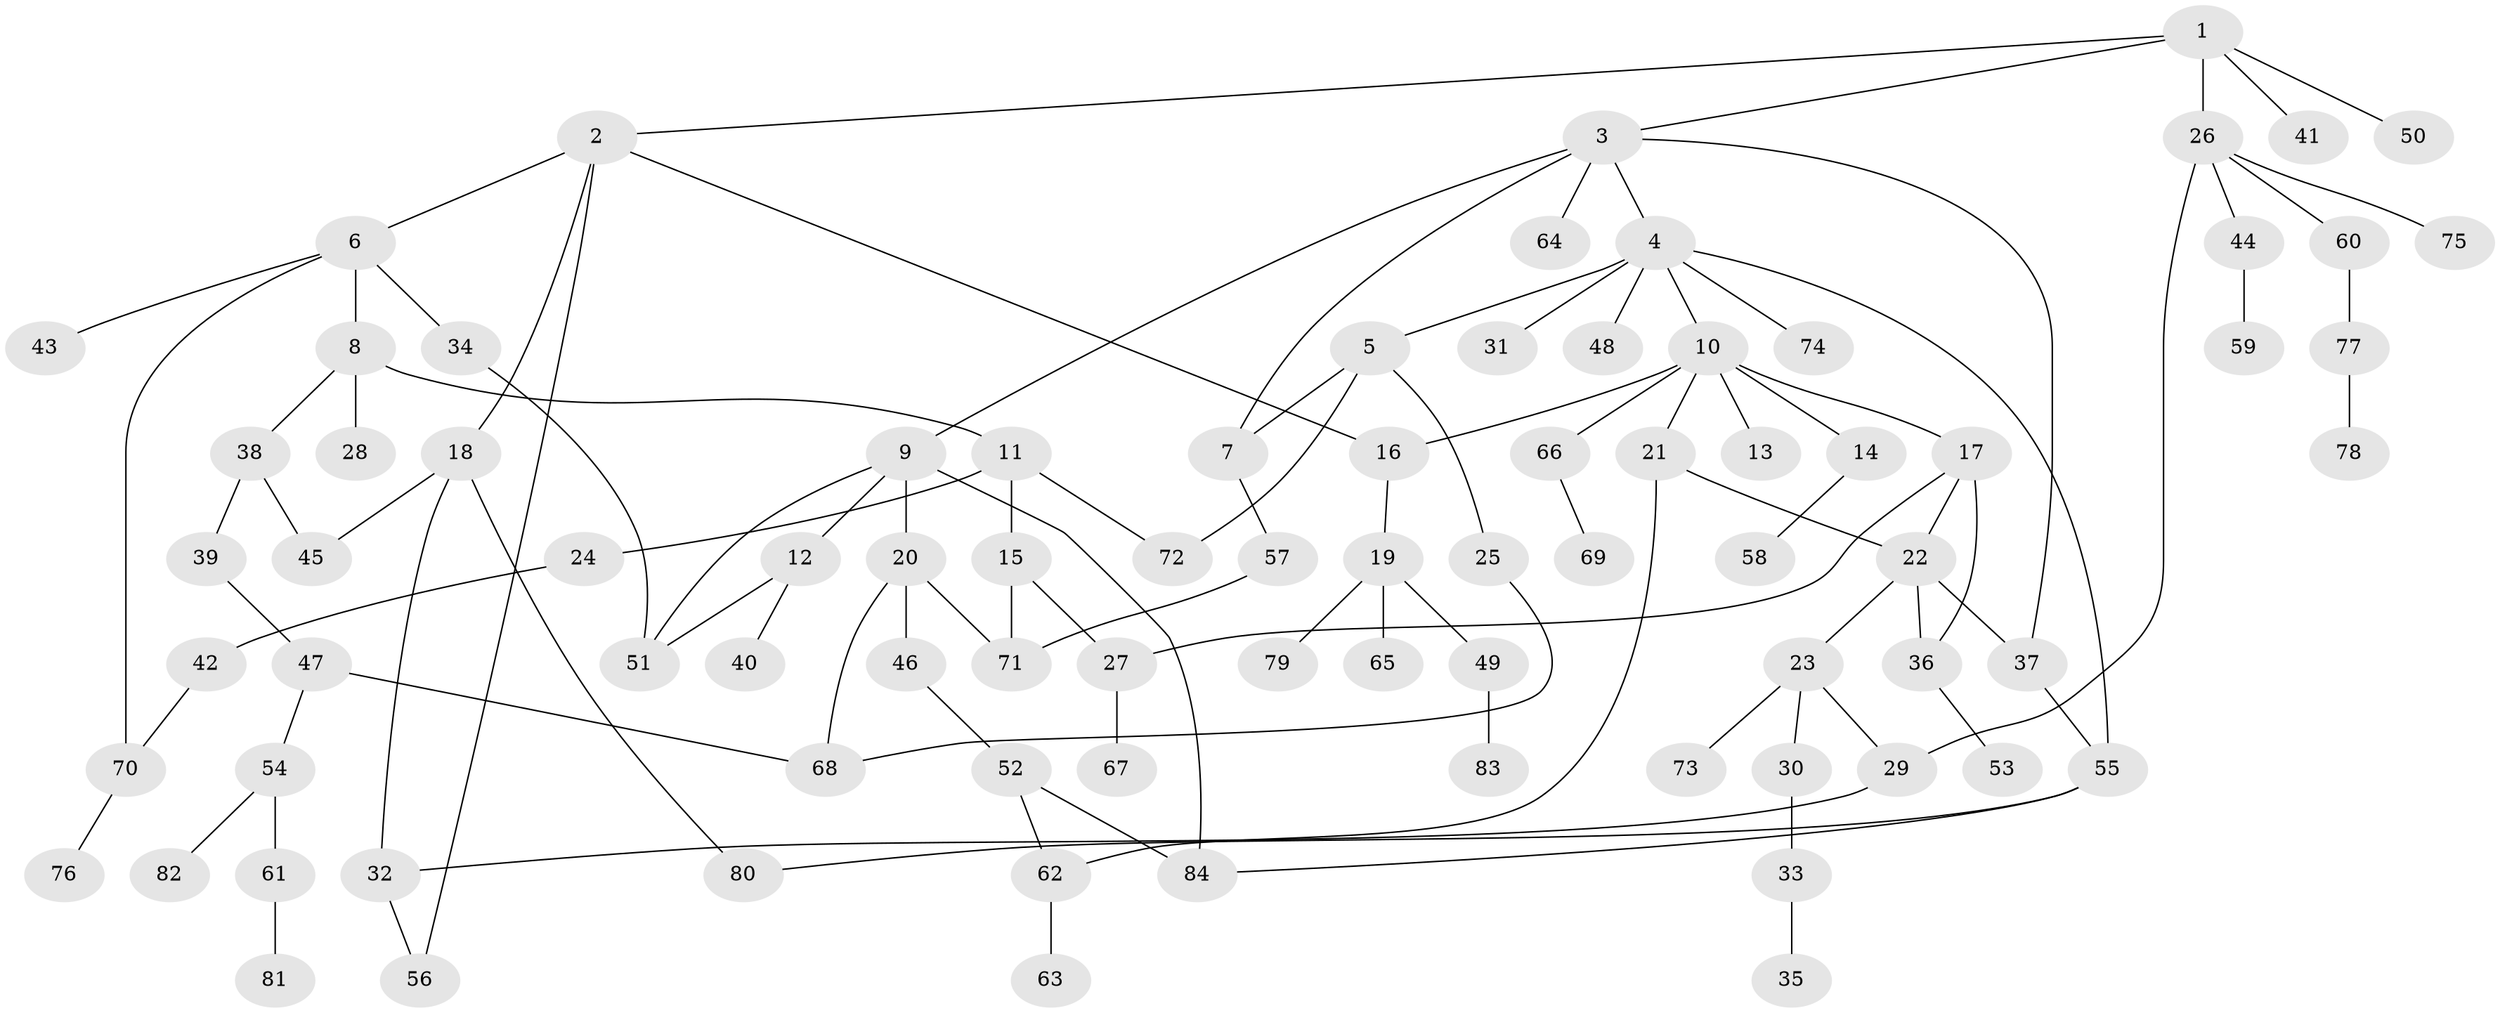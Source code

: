 // Generated by graph-tools (version 1.1) at 2025/25/03/09/25 03:25:35]
// undirected, 84 vertices, 106 edges
graph export_dot {
graph [start="1"]
  node [color=gray90,style=filled];
  1;
  2;
  3;
  4;
  5;
  6;
  7;
  8;
  9;
  10;
  11;
  12;
  13;
  14;
  15;
  16;
  17;
  18;
  19;
  20;
  21;
  22;
  23;
  24;
  25;
  26;
  27;
  28;
  29;
  30;
  31;
  32;
  33;
  34;
  35;
  36;
  37;
  38;
  39;
  40;
  41;
  42;
  43;
  44;
  45;
  46;
  47;
  48;
  49;
  50;
  51;
  52;
  53;
  54;
  55;
  56;
  57;
  58;
  59;
  60;
  61;
  62;
  63;
  64;
  65;
  66;
  67;
  68;
  69;
  70;
  71;
  72;
  73;
  74;
  75;
  76;
  77;
  78;
  79;
  80;
  81;
  82;
  83;
  84;
  1 -- 2;
  1 -- 3;
  1 -- 26;
  1 -- 41;
  1 -- 50;
  2 -- 6;
  2 -- 18;
  2 -- 56;
  2 -- 16;
  3 -- 4;
  3 -- 7;
  3 -- 9;
  3 -- 64;
  3 -- 37;
  4 -- 5;
  4 -- 10;
  4 -- 31;
  4 -- 48;
  4 -- 74;
  4 -- 55;
  5 -- 25;
  5 -- 72;
  5 -- 7;
  6 -- 8;
  6 -- 34;
  6 -- 43;
  6 -- 70;
  7 -- 57;
  8 -- 11;
  8 -- 28;
  8 -- 38;
  9 -- 12;
  9 -- 20;
  9 -- 51;
  9 -- 84;
  10 -- 13;
  10 -- 14;
  10 -- 16;
  10 -- 17;
  10 -- 21;
  10 -- 66;
  11 -- 15;
  11 -- 24;
  11 -- 72;
  12 -- 40;
  12 -- 51;
  14 -- 58;
  15 -- 27;
  15 -- 71;
  16 -- 19;
  17 -- 36;
  17 -- 22;
  17 -- 27;
  18 -- 32;
  18 -- 45;
  18 -- 80;
  19 -- 49;
  19 -- 65;
  19 -- 79;
  20 -- 46;
  20 -- 71;
  20 -- 68;
  21 -- 22;
  21 -- 62;
  22 -- 23;
  22 -- 37;
  22 -- 36;
  23 -- 30;
  23 -- 73;
  23 -- 29;
  24 -- 42;
  25 -- 68;
  26 -- 29;
  26 -- 44;
  26 -- 60;
  26 -- 75;
  27 -- 67;
  29 -- 32;
  30 -- 33;
  32 -- 56;
  33 -- 35;
  34 -- 51;
  36 -- 53;
  37 -- 55;
  38 -- 39;
  38 -- 45;
  39 -- 47;
  42 -- 70;
  44 -- 59;
  46 -- 52;
  47 -- 54;
  47 -- 68;
  49 -- 83;
  52 -- 62;
  52 -- 84;
  54 -- 61;
  54 -- 82;
  55 -- 80;
  55 -- 84;
  57 -- 71;
  60 -- 77;
  61 -- 81;
  62 -- 63;
  66 -- 69;
  70 -- 76;
  77 -- 78;
}
